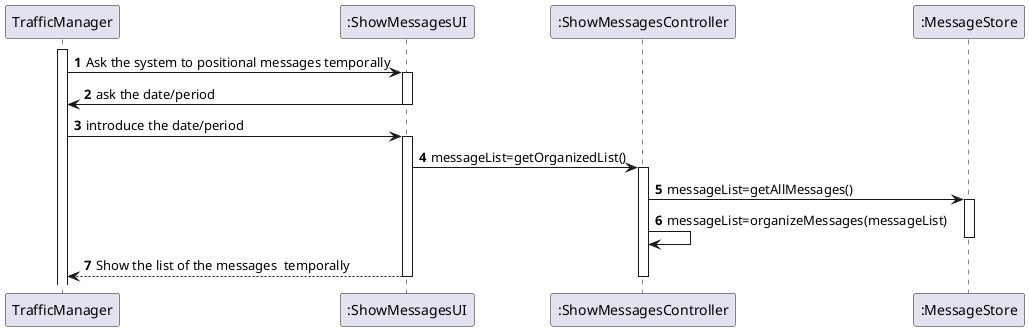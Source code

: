 @startuml
'https://plantuml.com/sequence-diagram
'By: Danilton Lopes 1191240
autonumber
participant "TrafficManager" as TM
participant ":ShowMessagesUI" as SMUI
participant ":ShowMessagesController" as SMC
participant ":MessageStore" as MS
activate TM
TM -> SMUI  : Ask the system to positional messages temporally
activate SMUI
SMUI -> TM :ask the date/period
deactivate SMUI
TM -> SMUI : introduce the date/period
activate SMUI
SMUI -> SMC : messageList=getOrganizedList()
activate SMC
SMC -> MS   : messageList=getAllMessages()
activate MS
SMC->SMC    : messageList=organizeMessages(messageList)
deactivate MS
SMUI-->TM   : Show the list of the messages  temporally
deactivate SMC
deactivate SMUI
@enduml